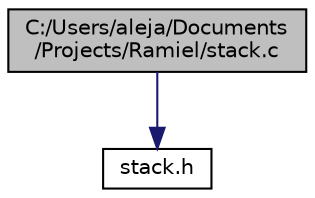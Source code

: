 digraph "C:/Users/aleja/Documents/Projects/Ramiel/stack.c"
{
  edge [fontname="Helvetica",fontsize="10",labelfontname="Helvetica",labelfontsize="10"];
  node [fontname="Helvetica",fontsize="10",shape=record];
  Node0 [label="C:/Users/aleja/Documents\l/Projects/Ramiel/stack.c",height=0.2,width=0.4,color="black", fillcolor="grey75", style="filled", fontcolor="black"];
  Node0 -> Node1 [color="midnightblue",fontsize="10",style="solid",fontname="Helvetica"];
  Node1 [label="stack.h",height=0.2,width=0.4,color="black", fillcolor="white", style="filled",URL="$stack_8h.html"];
}
